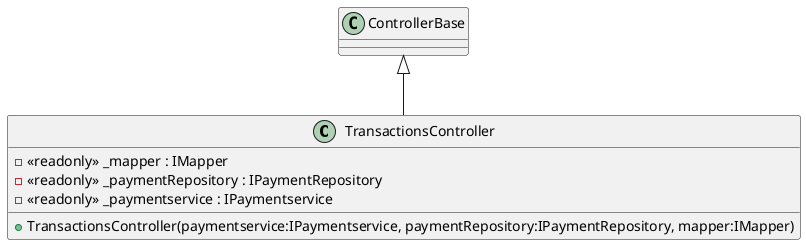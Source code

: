 @startuml
class TransactionsController {
    - <<readonly>> _mapper : IMapper
    - <<readonly>> _paymentRepository : IPaymentRepository
    - <<readonly>> _paymentservice : IPaymentservice
    + TransactionsController(paymentservice:IPaymentservice, paymentRepository:IPaymentRepository, mapper:IMapper)
}
ControllerBase <|-- TransactionsController
@enduml
